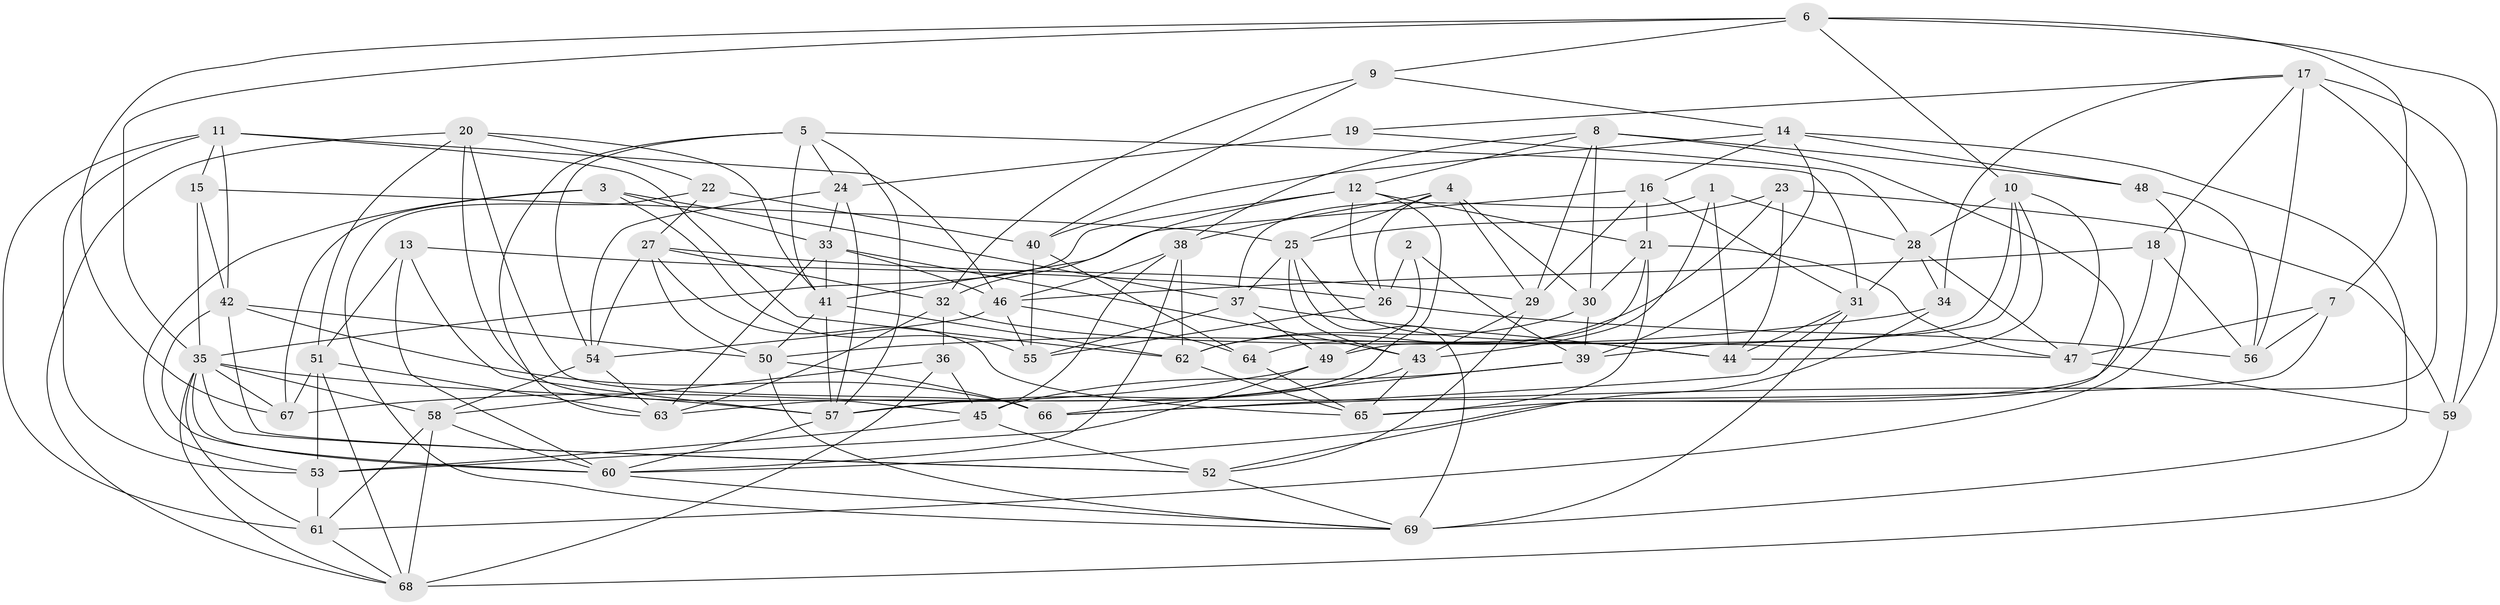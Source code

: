 // original degree distribution, {4: 1.0}
// Generated by graph-tools (version 1.1) at 2025/38/03/04/25 23:38:18]
// undirected, 69 vertices, 193 edges
graph export_dot {
  node [color=gray90,style=filled];
  1;
  2;
  3;
  4;
  5;
  6;
  7;
  8;
  9;
  10;
  11;
  12;
  13;
  14;
  15;
  16;
  17;
  18;
  19;
  20;
  21;
  22;
  23;
  24;
  25;
  26;
  27;
  28;
  29;
  30;
  31;
  32;
  33;
  34;
  35;
  36;
  37;
  38;
  39;
  40;
  41;
  42;
  43;
  44;
  45;
  46;
  47;
  48;
  49;
  50;
  51;
  52;
  53;
  54;
  55;
  56;
  57;
  58;
  59;
  60;
  61;
  62;
  63;
  64;
  65;
  66;
  67;
  68;
  69;
  1 -- 28 [weight=1.0];
  1 -- 37 [weight=1.0];
  1 -- 43 [weight=1.0];
  1 -- 44 [weight=1.0];
  2 -- 26 [weight=1.0];
  2 -- 39 [weight=1.0];
  2 -- 49 [weight=2.0];
  3 -- 33 [weight=1.0];
  3 -- 37 [weight=1.0];
  3 -- 53 [weight=1.0];
  3 -- 55 [weight=1.0];
  3 -- 67 [weight=2.0];
  4 -- 25 [weight=1.0];
  4 -- 26 [weight=1.0];
  4 -- 29 [weight=1.0];
  4 -- 30 [weight=2.0];
  4 -- 38 [weight=1.0];
  5 -- 24 [weight=1.0];
  5 -- 31 [weight=1.0];
  5 -- 41 [weight=1.0];
  5 -- 54 [weight=1.0];
  5 -- 57 [weight=1.0];
  5 -- 63 [weight=1.0];
  6 -- 7 [weight=1.0];
  6 -- 9 [weight=1.0];
  6 -- 10 [weight=1.0];
  6 -- 35 [weight=1.0];
  6 -- 59 [weight=1.0];
  6 -- 67 [weight=1.0];
  7 -- 47 [weight=1.0];
  7 -- 56 [weight=1.0];
  7 -- 57 [weight=1.0];
  8 -- 12 [weight=1.0];
  8 -- 29 [weight=1.0];
  8 -- 30 [weight=1.0];
  8 -- 38 [weight=1.0];
  8 -- 48 [weight=1.0];
  8 -- 60 [weight=1.0];
  9 -- 14 [weight=1.0];
  9 -- 32 [weight=1.0];
  9 -- 40 [weight=1.0];
  10 -- 28 [weight=1.0];
  10 -- 39 [weight=1.0];
  10 -- 44 [weight=1.0];
  10 -- 47 [weight=1.0];
  10 -- 49 [weight=1.0];
  11 -- 15 [weight=1.0];
  11 -- 42 [weight=1.0];
  11 -- 46 [weight=1.0];
  11 -- 53 [weight=1.0];
  11 -- 61 [weight=1.0];
  11 -- 62 [weight=1.0];
  12 -- 21 [weight=1.0];
  12 -- 26 [weight=1.0];
  12 -- 32 [weight=1.0];
  12 -- 35 [weight=1.0];
  12 -- 63 [weight=1.0];
  13 -- 26 [weight=1.0];
  13 -- 51 [weight=1.0];
  13 -- 57 [weight=1.0];
  13 -- 60 [weight=1.0];
  14 -- 16 [weight=1.0];
  14 -- 39 [weight=1.0];
  14 -- 40 [weight=1.0];
  14 -- 48 [weight=1.0];
  14 -- 69 [weight=1.0];
  15 -- 25 [weight=1.0];
  15 -- 35 [weight=1.0];
  15 -- 42 [weight=1.0];
  16 -- 21 [weight=1.0];
  16 -- 29 [weight=1.0];
  16 -- 31 [weight=1.0];
  16 -- 41 [weight=2.0];
  17 -- 18 [weight=1.0];
  17 -- 19 [weight=1.0];
  17 -- 34 [weight=1.0];
  17 -- 56 [weight=1.0];
  17 -- 59 [weight=1.0];
  17 -- 66 [weight=1.0];
  18 -- 46 [weight=2.0];
  18 -- 56 [weight=2.0];
  18 -- 65 [weight=1.0];
  19 -- 24 [weight=2.0];
  19 -- 28 [weight=1.0];
  20 -- 22 [weight=1.0];
  20 -- 41 [weight=1.0];
  20 -- 45 [weight=1.0];
  20 -- 51 [weight=1.0];
  20 -- 66 [weight=1.0];
  20 -- 68 [weight=1.0];
  21 -- 30 [weight=1.0];
  21 -- 47 [weight=1.0];
  21 -- 64 [weight=1.0];
  21 -- 65 [weight=1.0];
  22 -- 27 [weight=1.0];
  22 -- 40 [weight=1.0];
  22 -- 69 [weight=1.0];
  23 -- 25 [weight=1.0];
  23 -- 44 [weight=1.0];
  23 -- 59 [weight=1.0];
  23 -- 62 [weight=1.0];
  24 -- 33 [weight=1.0];
  24 -- 54 [weight=1.0];
  24 -- 57 [weight=1.0];
  25 -- 37 [weight=1.0];
  25 -- 43 [weight=1.0];
  25 -- 44 [weight=1.0];
  25 -- 69 [weight=2.0];
  26 -- 55 [weight=1.0];
  26 -- 56 [weight=1.0];
  27 -- 29 [weight=1.0];
  27 -- 32 [weight=1.0];
  27 -- 50 [weight=1.0];
  27 -- 54 [weight=1.0];
  27 -- 65 [weight=1.0];
  28 -- 31 [weight=1.0];
  28 -- 34 [weight=1.0];
  28 -- 47 [weight=1.0];
  29 -- 43 [weight=1.0];
  29 -- 52 [weight=1.0];
  30 -- 39 [weight=1.0];
  30 -- 62 [weight=1.0];
  31 -- 44 [weight=1.0];
  31 -- 66 [weight=1.0];
  31 -- 69 [weight=1.0];
  32 -- 36 [weight=1.0];
  32 -- 47 [weight=1.0];
  32 -- 63 [weight=1.0];
  33 -- 41 [weight=1.0];
  33 -- 43 [weight=1.0];
  33 -- 46 [weight=1.0];
  33 -- 63 [weight=1.0];
  34 -- 50 [weight=1.0];
  34 -- 52 [weight=1.0];
  35 -- 52 [weight=1.0];
  35 -- 57 [weight=1.0];
  35 -- 58 [weight=1.0];
  35 -- 60 [weight=1.0];
  35 -- 61 [weight=1.0];
  35 -- 67 [weight=1.0];
  35 -- 68 [weight=1.0];
  36 -- 45 [weight=1.0];
  36 -- 58 [weight=1.0];
  36 -- 68 [weight=1.0];
  37 -- 44 [weight=1.0];
  37 -- 49 [weight=1.0];
  37 -- 55 [weight=1.0];
  38 -- 45 [weight=1.0];
  38 -- 46 [weight=1.0];
  38 -- 60 [weight=1.0];
  38 -- 62 [weight=1.0];
  39 -- 45 [weight=1.0];
  39 -- 66 [weight=1.0];
  40 -- 55 [weight=2.0];
  40 -- 64 [weight=1.0];
  41 -- 50 [weight=1.0];
  41 -- 57 [weight=1.0];
  41 -- 62 [weight=1.0];
  42 -- 50 [weight=1.0];
  42 -- 52 [weight=1.0];
  42 -- 60 [weight=1.0];
  42 -- 66 [weight=1.0];
  43 -- 57 [weight=1.0];
  43 -- 65 [weight=1.0];
  45 -- 52 [weight=1.0];
  45 -- 53 [weight=1.0];
  46 -- 54 [weight=1.0];
  46 -- 55 [weight=1.0];
  46 -- 64 [weight=1.0];
  47 -- 59 [weight=1.0];
  48 -- 56 [weight=1.0];
  48 -- 61 [weight=1.0];
  49 -- 53 [weight=1.0];
  49 -- 67 [weight=1.0];
  50 -- 66 [weight=1.0];
  50 -- 69 [weight=1.0];
  51 -- 53 [weight=1.0];
  51 -- 63 [weight=1.0];
  51 -- 67 [weight=1.0];
  51 -- 68 [weight=1.0];
  52 -- 69 [weight=1.0];
  53 -- 61 [weight=1.0];
  54 -- 58 [weight=1.0];
  54 -- 63 [weight=1.0];
  57 -- 60 [weight=1.0];
  58 -- 60 [weight=1.0];
  58 -- 61 [weight=1.0];
  58 -- 68 [weight=1.0];
  59 -- 68 [weight=2.0];
  60 -- 69 [weight=1.0];
  61 -- 68 [weight=1.0];
  62 -- 65 [weight=1.0];
  64 -- 65 [weight=1.0];
}
